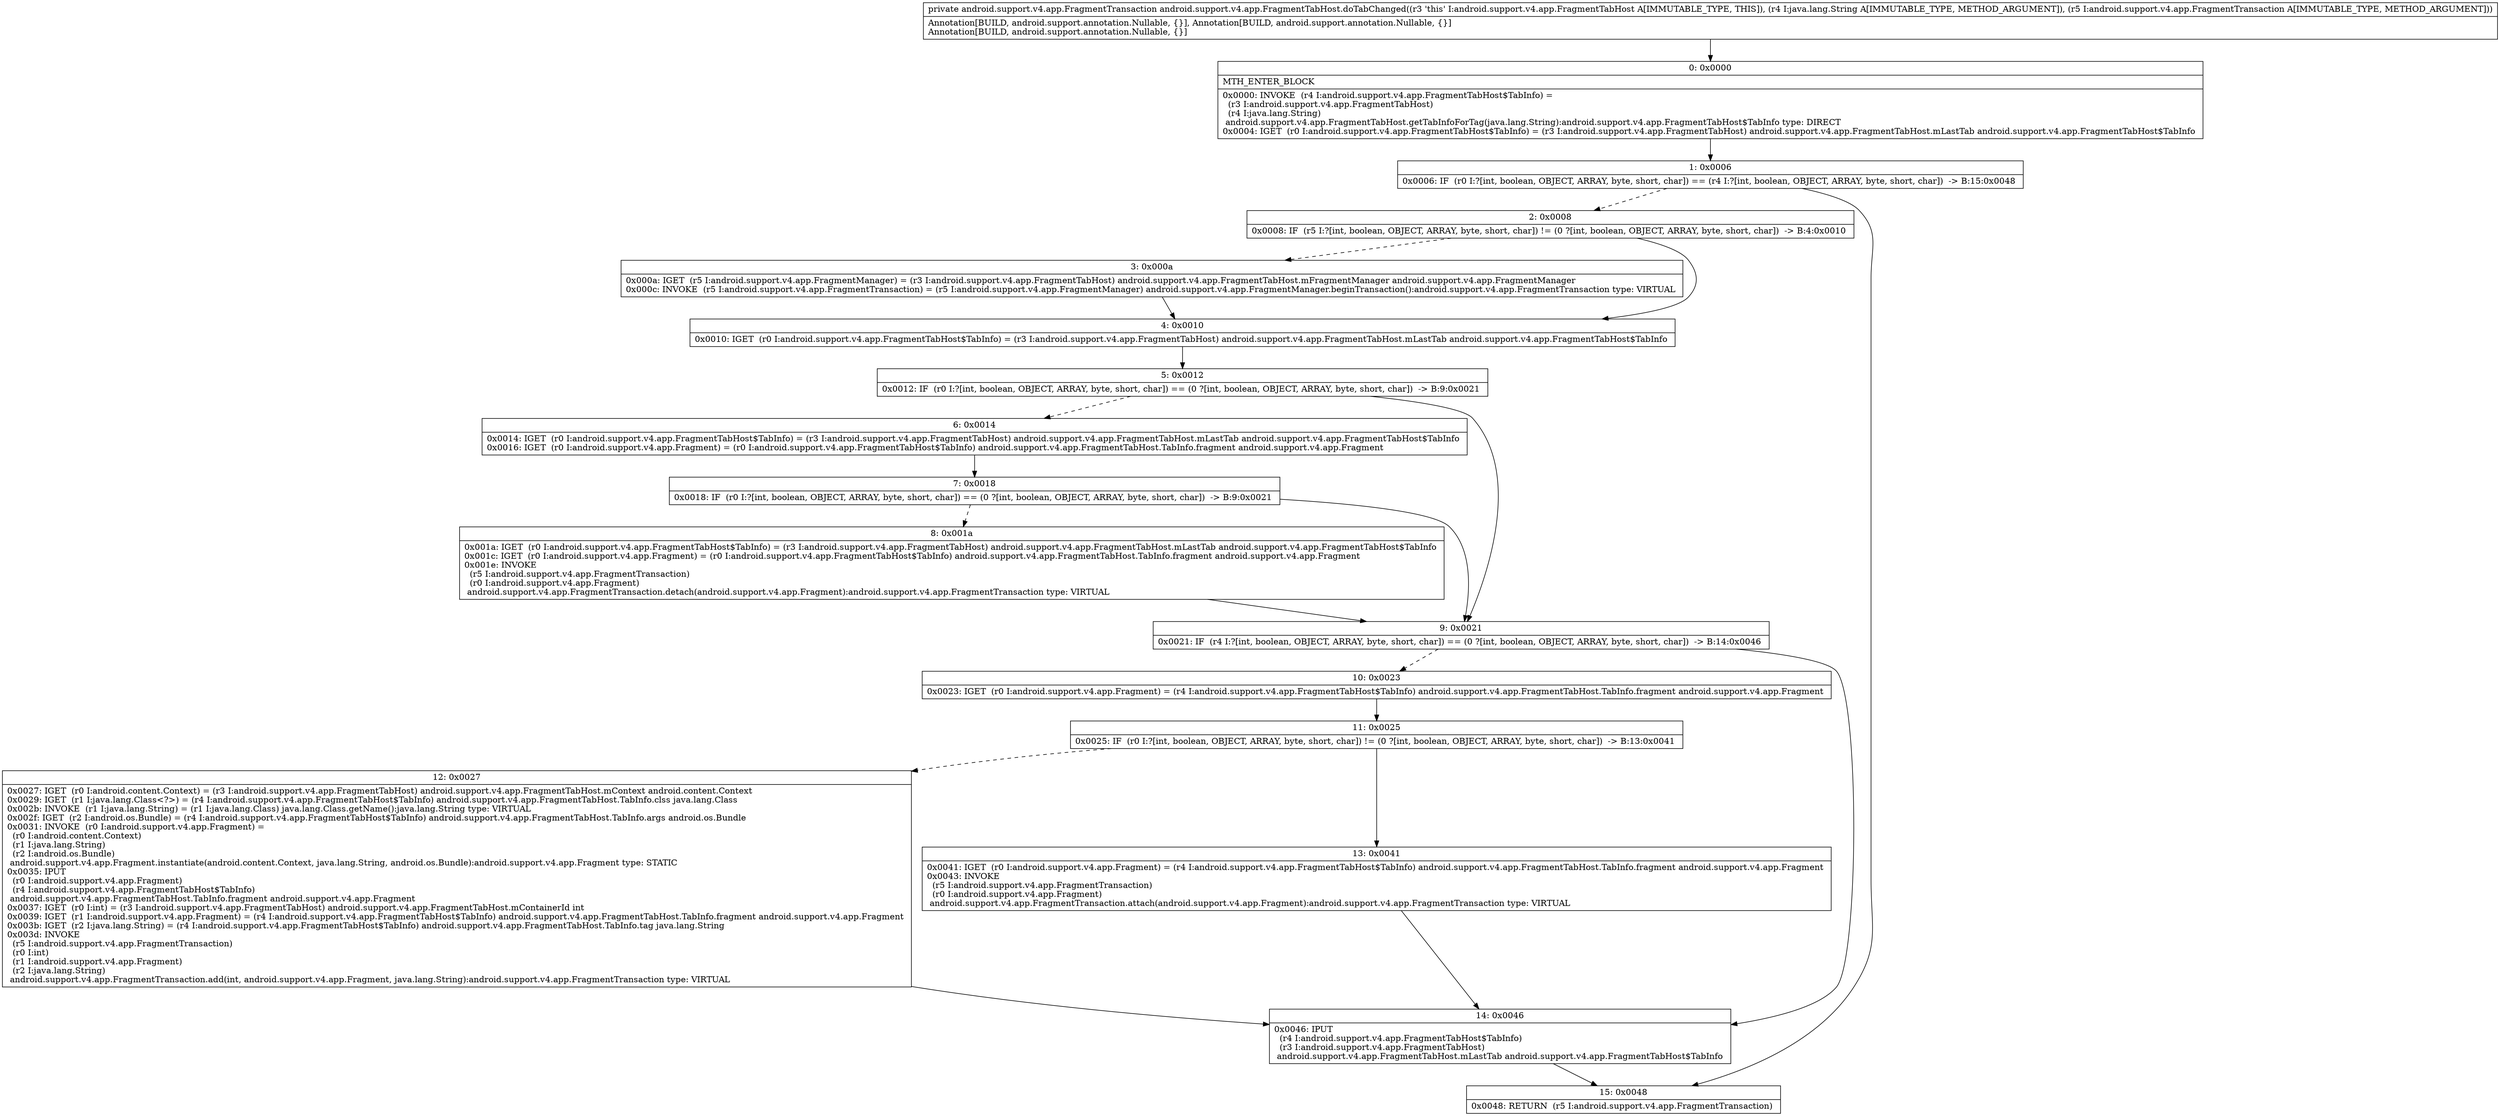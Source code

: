 digraph "CFG forandroid.support.v4.app.FragmentTabHost.doTabChanged(Ljava\/lang\/String;Landroid\/support\/v4\/app\/FragmentTransaction;)Landroid\/support\/v4\/app\/FragmentTransaction;" {
Node_0 [shape=record,label="{0\:\ 0x0000|MTH_ENTER_BLOCK\l|0x0000: INVOKE  (r4 I:android.support.v4.app.FragmentTabHost$TabInfo) = \l  (r3 I:android.support.v4.app.FragmentTabHost)\l  (r4 I:java.lang.String)\l android.support.v4.app.FragmentTabHost.getTabInfoForTag(java.lang.String):android.support.v4.app.FragmentTabHost$TabInfo type: DIRECT \l0x0004: IGET  (r0 I:android.support.v4.app.FragmentTabHost$TabInfo) = (r3 I:android.support.v4.app.FragmentTabHost) android.support.v4.app.FragmentTabHost.mLastTab android.support.v4.app.FragmentTabHost$TabInfo \l}"];
Node_1 [shape=record,label="{1\:\ 0x0006|0x0006: IF  (r0 I:?[int, boolean, OBJECT, ARRAY, byte, short, char]) == (r4 I:?[int, boolean, OBJECT, ARRAY, byte, short, char])  \-\> B:15:0x0048 \l}"];
Node_2 [shape=record,label="{2\:\ 0x0008|0x0008: IF  (r5 I:?[int, boolean, OBJECT, ARRAY, byte, short, char]) != (0 ?[int, boolean, OBJECT, ARRAY, byte, short, char])  \-\> B:4:0x0010 \l}"];
Node_3 [shape=record,label="{3\:\ 0x000a|0x000a: IGET  (r5 I:android.support.v4.app.FragmentManager) = (r3 I:android.support.v4.app.FragmentTabHost) android.support.v4.app.FragmentTabHost.mFragmentManager android.support.v4.app.FragmentManager \l0x000c: INVOKE  (r5 I:android.support.v4.app.FragmentTransaction) = (r5 I:android.support.v4.app.FragmentManager) android.support.v4.app.FragmentManager.beginTransaction():android.support.v4.app.FragmentTransaction type: VIRTUAL \l}"];
Node_4 [shape=record,label="{4\:\ 0x0010|0x0010: IGET  (r0 I:android.support.v4.app.FragmentTabHost$TabInfo) = (r3 I:android.support.v4.app.FragmentTabHost) android.support.v4.app.FragmentTabHost.mLastTab android.support.v4.app.FragmentTabHost$TabInfo \l}"];
Node_5 [shape=record,label="{5\:\ 0x0012|0x0012: IF  (r0 I:?[int, boolean, OBJECT, ARRAY, byte, short, char]) == (0 ?[int, boolean, OBJECT, ARRAY, byte, short, char])  \-\> B:9:0x0021 \l}"];
Node_6 [shape=record,label="{6\:\ 0x0014|0x0014: IGET  (r0 I:android.support.v4.app.FragmentTabHost$TabInfo) = (r3 I:android.support.v4.app.FragmentTabHost) android.support.v4.app.FragmentTabHost.mLastTab android.support.v4.app.FragmentTabHost$TabInfo \l0x0016: IGET  (r0 I:android.support.v4.app.Fragment) = (r0 I:android.support.v4.app.FragmentTabHost$TabInfo) android.support.v4.app.FragmentTabHost.TabInfo.fragment android.support.v4.app.Fragment \l}"];
Node_7 [shape=record,label="{7\:\ 0x0018|0x0018: IF  (r0 I:?[int, boolean, OBJECT, ARRAY, byte, short, char]) == (0 ?[int, boolean, OBJECT, ARRAY, byte, short, char])  \-\> B:9:0x0021 \l}"];
Node_8 [shape=record,label="{8\:\ 0x001a|0x001a: IGET  (r0 I:android.support.v4.app.FragmentTabHost$TabInfo) = (r3 I:android.support.v4.app.FragmentTabHost) android.support.v4.app.FragmentTabHost.mLastTab android.support.v4.app.FragmentTabHost$TabInfo \l0x001c: IGET  (r0 I:android.support.v4.app.Fragment) = (r0 I:android.support.v4.app.FragmentTabHost$TabInfo) android.support.v4.app.FragmentTabHost.TabInfo.fragment android.support.v4.app.Fragment \l0x001e: INVOKE  \l  (r5 I:android.support.v4.app.FragmentTransaction)\l  (r0 I:android.support.v4.app.Fragment)\l android.support.v4.app.FragmentTransaction.detach(android.support.v4.app.Fragment):android.support.v4.app.FragmentTransaction type: VIRTUAL \l}"];
Node_9 [shape=record,label="{9\:\ 0x0021|0x0021: IF  (r4 I:?[int, boolean, OBJECT, ARRAY, byte, short, char]) == (0 ?[int, boolean, OBJECT, ARRAY, byte, short, char])  \-\> B:14:0x0046 \l}"];
Node_10 [shape=record,label="{10\:\ 0x0023|0x0023: IGET  (r0 I:android.support.v4.app.Fragment) = (r4 I:android.support.v4.app.FragmentTabHost$TabInfo) android.support.v4.app.FragmentTabHost.TabInfo.fragment android.support.v4.app.Fragment \l}"];
Node_11 [shape=record,label="{11\:\ 0x0025|0x0025: IF  (r0 I:?[int, boolean, OBJECT, ARRAY, byte, short, char]) != (0 ?[int, boolean, OBJECT, ARRAY, byte, short, char])  \-\> B:13:0x0041 \l}"];
Node_12 [shape=record,label="{12\:\ 0x0027|0x0027: IGET  (r0 I:android.content.Context) = (r3 I:android.support.v4.app.FragmentTabHost) android.support.v4.app.FragmentTabHost.mContext android.content.Context \l0x0029: IGET  (r1 I:java.lang.Class\<?\>) = (r4 I:android.support.v4.app.FragmentTabHost$TabInfo) android.support.v4.app.FragmentTabHost.TabInfo.clss java.lang.Class \l0x002b: INVOKE  (r1 I:java.lang.String) = (r1 I:java.lang.Class) java.lang.Class.getName():java.lang.String type: VIRTUAL \l0x002f: IGET  (r2 I:android.os.Bundle) = (r4 I:android.support.v4.app.FragmentTabHost$TabInfo) android.support.v4.app.FragmentTabHost.TabInfo.args android.os.Bundle \l0x0031: INVOKE  (r0 I:android.support.v4.app.Fragment) = \l  (r0 I:android.content.Context)\l  (r1 I:java.lang.String)\l  (r2 I:android.os.Bundle)\l android.support.v4.app.Fragment.instantiate(android.content.Context, java.lang.String, android.os.Bundle):android.support.v4.app.Fragment type: STATIC \l0x0035: IPUT  \l  (r0 I:android.support.v4.app.Fragment)\l  (r4 I:android.support.v4.app.FragmentTabHost$TabInfo)\l android.support.v4.app.FragmentTabHost.TabInfo.fragment android.support.v4.app.Fragment \l0x0037: IGET  (r0 I:int) = (r3 I:android.support.v4.app.FragmentTabHost) android.support.v4.app.FragmentTabHost.mContainerId int \l0x0039: IGET  (r1 I:android.support.v4.app.Fragment) = (r4 I:android.support.v4.app.FragmentTabHost$TabInfo) android.support.v4.app.FragmentTabHost.TabInfo.fragment android.support.v4.app.Fragment \l0x003b: IGET  (r2 I:java.lang.String) = (r4 I:android.support.v4.app.FragmentTabHost$TabInfo) android.support.v4.app.FragmentTabHost.TabInfo.tag java.lang.String \l0x003d: INVOKE  \l  (r5 I:android.support.v4.app.FragmentTransaction)\l  (r0 I:int)\l  (r1 I:android.support.v4.app.Fragment)\l  (r2 I:java.lang.String)\l android.support.v4.app.FragmentTransaction.add(int, android.support.v4.app.Fragment, java.lang.String):android.support.v4.app.FragmentTransaction type: VIRTUAL \l}"];
Node_13 [shape=record,label="{13\:\ 0x0041|0x0041: IGET  (r0 I:android.support.v4.app.Fragment) = (r4 I:android.support.v4.app.FragmentTabHost$TabInfo) android.support.v4.app.FragmentTabHost.TabInfo.fragment android.support.v4.app.Fragment \l0x0043: INVOKE  \l  (r5 I:android.support.v4.app.FragmentTransaction)\l  (r0 I:android.support.v4.app.Fragment)\l android.support.v4.app.FragmentTransaction.attach(android.support.v4.app.Fragment):android.support.v4.app.FragmentTransaction type: VIRTUAL \l}"];
Node_14 [shape=record,label="{14\:\ 0x0046|0x0046: IPUT  \l  (r4 I:android.support.v4.app.FragmentTabHost$TabInfo)\l  (r3 I:android.support.v4.app.FragmentTabHost)\l android.support.v4.app.FragmentTabHost.mLastTab android.support.v4.app.FragmentTabHost$TabInfo \l}"];
Node_15 [shape=record,label="{15\:\ 0x0048|0x0048: RETURN  (r5 I:android.support.v4.app.FragmentTransaction) \l}"];
MethodNode[shape=record,label="{private android.support.v4.app.FragmentTransaction android.support.v4.app.FragmentTabHost.doTabChanged((r3 'this' I:android.support.v4.app.FragmentTabHost A[IMMUTABLE_TYPE, THIS]), (r4 I:java.lang.String A[IMMUTABLE_TYPE, METHOD_ARGUMENT]), (r5 I:android.support.v4.app.FragmentTransaction A[IMMUTABLE_TYPE, METHOD_ARGUMENT]))  | Annotation[BUILD, android.support.annotation.Nullable, \{\}], Annotation[BUILD, android.support.annotation.Nullable, \{\}]\lAnnotation[BUILD, android.support.annotation.Nullable, \{\}]\l}"];
MethodNode -> Node_0;
Node_0 -> Node_1;
Node_1 -> Node_2[style=dashed];
Node_1 -> Node_15;
Node_2 -> Node_3[style=dashed];
Node_2 -> Node_4;
Node_3 -> Node_4;
Node_4 -> Node_5;
Node_5 -> Node_6[style=dashed];
Node_5 -> Node_9;
Node_6 -> Node_7;
Node_7 -> Node_8[style=dashed];
Node_7 -> Node_9;
Node_8 -> Node_9;
Node_9 -> Node_10[style=dashed];
Node_9 -> Node_14;
Node_10 -> Node_11;
Node_11 -> Node_12[style=dashed];
Node_11 -> Node_13;
Node_12 -> Node_14;
Node_13 -> Node_14;
Node_14 -> Node_15;
}

